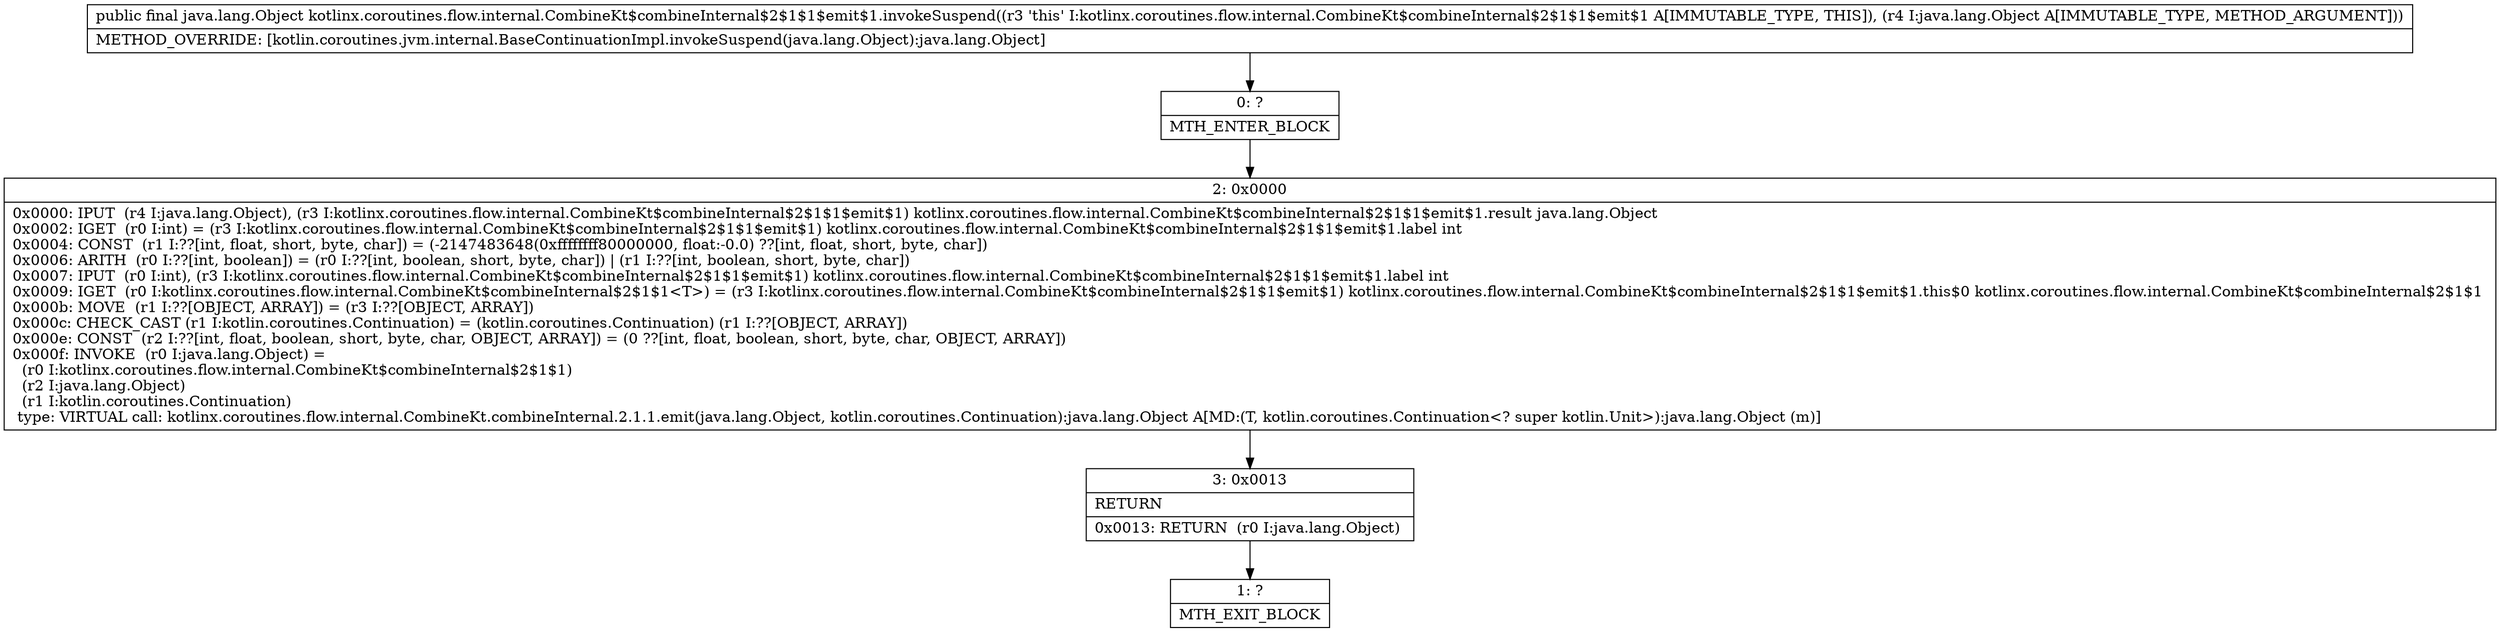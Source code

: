 digraph "CFG forkotlinx.coroutines.flow.internal.CombineKt$combineInternal$2$1$1$emit$1.invokeSuspend(Ljava\/lang\/Object;)Ljava\/lang\/Object;" {
Node_0 [shape=record,label="{0\:\ ?|MTH_ENTER_BLOCK\l}"];
Node_2 [shape=record,label="{2\:\ 0x0000|0x0000: IPUT  (r4 I:java.lang.Object), (r3 I:kotlinx.coroutines.flow.internal.CombineKt$combineInternal$2$1$1$emit$1) kotlinx.coroutines.flow.internal.CombineKt$combineInternal$2$1$1$emit$1.result java.lang.Object \l0x0002: IGET  (r0 I:int) = (r3 I:kotlinx.coroutines.flow.internal.CombineKt$combineInternal$2$1$1$emit$1) kotlinx.coroutines.flow.internal.CombineKt$combineInternal$2$1$1$emit$1.label int \l0x0004: CONST  (r1 I:??[int, float, short, byte, char]) = (\-2147483648(0xffffffff80000000, float:\-0.0) ??[int, float, short, byte, char]) \l0x0006: ARITH  (r0 I:??[int, boolean]) = (r0 I:??[int, boolean, short, byte, char]) \| (r1 I:??[int, boolean, short, byte, char]) \l0x0007: IPUT  (r0 I:int), (r3 I:kotlinx.coroutines.flow.internal.CombineKt$combineInternal$2$1$1$emit$1) kotlinx.coroutines.flow.internal.CombineKt$combineInternal$2$1$1$emit$1.label int \l0x0009: IGET  (r0 I:kotlinx.coroutines.flow.internal.CombineKt$combineInternal$2$1$1\<T\>) = (r3 I:kotlinx.coroutines.flow.internal.CombineKt$combineInternal$2$1$1$emit$1) kotlinx.coroutines.flow.internal.CombineKt$combineInternal$2$1$1$emit$1.this$0 kotlinx.coroutines.flow.internal.CombineKt$combineInternal$2$1$1 \l0x000b: MOVE  (r1 I:??[OBJECT, ARRAY]) = (r3 I:??[OBJECT, ARRAY]) \l0x000c: CHECK_CAST (r1 I:kotlin.coroutines.Continuation) = (kotlin.coroutines.Continuation) (r1 I:??[OBJECT, ARRAY]) \l0x000e: CONST  (r2 I:??[int, float, boolean, short, byte, char, OBJECT, ARRAY]) = (0 ??[int, float, boolean, short, byte, char, OBJECT, ARRAY]) \l0x000f: INVOKE  (r0 I:java.lang.Object) = \l  (r0 I:kotlinx.coroutines.flow.internal.CombineKt$combineInternal$2$1$1)\l  (r2 I:java.lang.Object)\l  (r1 I:kotlin.coroutines.Continuation)\l type: VIRTUAL call: kotlinx.coroutines.flow.internal.CombineKt.combineInternal.2.1.1.emit(java.lang.Object, kotlin.coroutines.Continuation):java.lang.Object A[MD:(T, kotlin.coroutines.Continuation\<? super kotlin.Unit\>):java.lang.Object (m)]\l}"];
Node_3 [shape=record,label="{3\:\ 0x0013|RETURN\l|0x0013: RETURN  (r0 I:java.lang.Object) \l}"];
Node_1 [shape=record,label="{1\:\ ?|MTH_EXIT_BLOCK\l}"];
MethodNode[shape=record,label="{public final java.lang.Object kotlinx.coroutines.flow.internal.CombineKt$combineInternal$2$1$1$emit$1.invokeSuspend((r3 'this' I:kotlinx.coroutines.flow.internal.CombineKt$combineInternal$2$1$1$emit$1 A[IMMUTABLE_TYPE, THIS]), (r4 I:java.lang.Object A[IMMUTABLE_TYPE, METHOD_ARGUMENT]))  | METHOD_OVERRIDE: [kotlin.coroutines.jvm.internal.BaseContinuationImpl.invokeSuspend(java.lang.Object):java.lang.Object]\l}"];
MethodNode -> Node_0;Node_0 -> Node_2;
Node_2 -> Node_3;
Node_3 -> Node_1;
}

